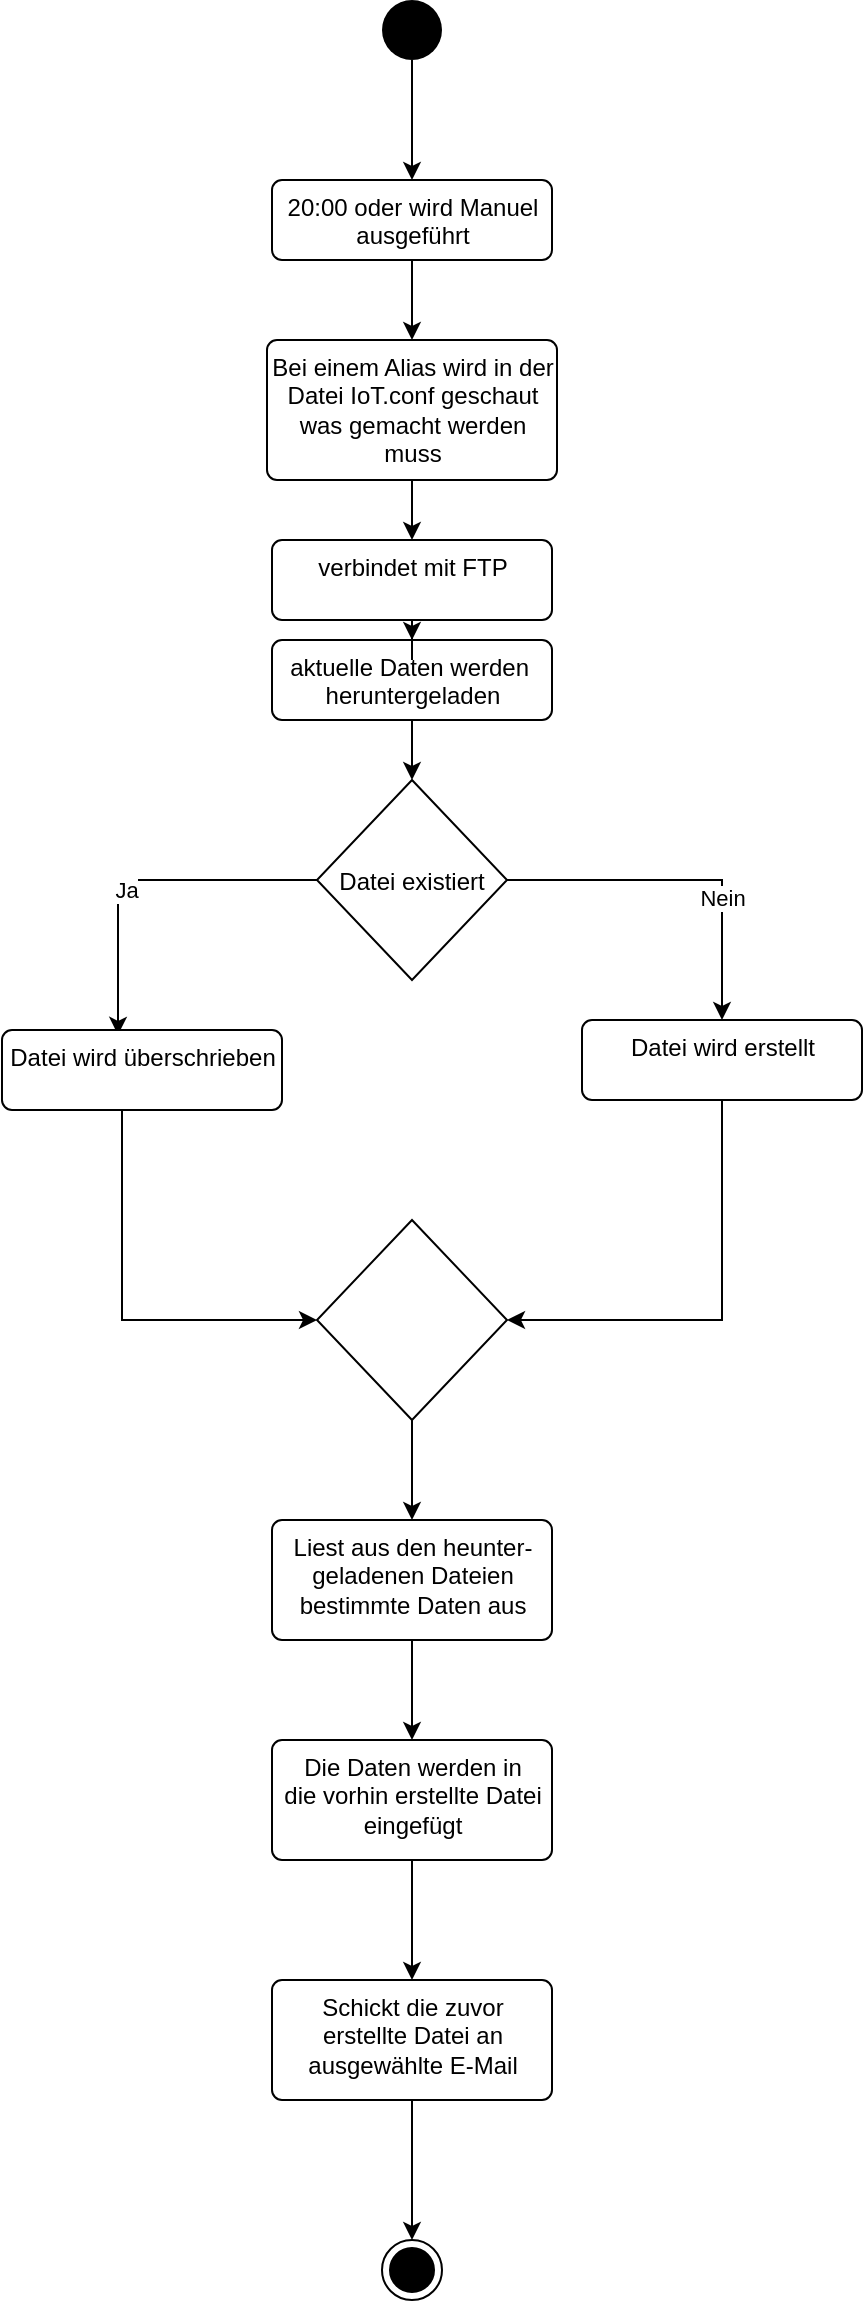 <mxfile version="20.0.4" type="device"><diagram id="zW-glXyWEPHUJBClVUpP" name="Page-1"><mxGraphModel dx="1688" dy="397" grid="1" gridSize="10" guides="1" tooltips="1" connect="1" arrows="1" fold="1" page="1" pageScale="1" pageWidth="827" pageHeight="1169" math="0" shadow="0"><root><mxCell id="0"/><mxCell id="1" parent="0"/><mxCell id="m4UgDAucd0HR1syj8-R3-3" value="" style="edgeStyle=orthogonalEdgeStyle;rounded=0;orthogonalLoop=1;jettySize=auto;html=1;" parent="1" source="rDh2pD2-zUsQpUZAT4X4-1" target="m4UgDAucd0HR1syj8-R3-2" edge="1"><mxGeometry relative="1" as="geometry"/></mxCell><mxCell id="rDh2pD2-zUsQpUZAT4X4-1" value="" style="ellipse;fillColor=#000000;strokeColor=none;hachureGap=4;pointerEvents=0;" parent="1" vertex="1"><mxGeometry x="-630" y="160" width="30" height="30" as="geometry"/></mxCell><mxCell id="rDh2pD2-zUsQpUZAT4X4-2" value="" style="ellipse;html=1;shape=endState;fillColor=#000000;strokeColor=#000000;hachureGap=4;pointerEvents=0;" parent="1" vertex="1"><mxGeometry x="-630" y="1280" width="30" height="30" as="geometry"/></mxCell><mxCell id="m4UgDAucd0HR1syj8-R3-13" style="edgeStyle=orthogonalEdgeStyle;rounded=0;orthogonalLoop=1;jettySize=auto;html=1;entryX=0.414;entryY=0.061;entryDx=0;entryDy=0;entryPerimeter=0;" parent="1" source="rDh2pD2-zUsQpUZAT4X4-3" target="m4UgDAucd0HR1syj8-R3-12" edge="1"><mxGeometry relative="1" as="geometry"/></mxCell><mxCell id="m4UgDAucd0HR1syj8-R3-14" value="Ja" style="edgeLabel;html=1;align=center;verticalAlign=middle;resizable=0;points=[];" parent="m4UgDAucd0HR1syj8-R3-13" vertex="1" connectable="0"><mxGeometry x="0.18" y="4" relative="1" as="geometry"><mxPoint as="offset"/></mxGeometry></mxCell><mxCell id="m4UgDAucd0HR1syj8-R3-15" style="edgeStyle=orthogonalEdgeStyle;rounded=0;orthogonalLoop=1;jettySize=auto;html=1;entryX=0.5;entryY=0;entryDx=0;entryDy=0;" parent="1" source="rDh2pD2-zUsQpUZAT4X4-3" target="m4UgDAucd0HR1syj8-R3-8" edge="1"><mxGeometry relative="1" as="geometry"/></mxCell><mxCell id="m4UgDAucd0HR1syj8-R3-16" value="Nein" style="edgeLabel;html=1;align=center;verticalAlign=middle;resizable=0;points=[];" parent="m4UgDAucd0HR1syj8-R3-15" vertex="1" connectable="0"><mxGeometry x="0.312" relative="1" as="geometry"><mxPoint as="offset"/></mxGeometry></mxCell><mxCell id="rDh2pD2-zUsQpUZAT4X4-3" value="Datei existiert" style="rhombus;hachureGap=4;pointerEvents=0;" parent="1" vertex="1"><mxGeometry x="-662.5" y="550" width="95" height="100" as="geometry"/></mxCell><mxCell id="m4UgDAucd0HR1syj8-R3-6" value="" style="edgeStyle=orthogonalEdgeStyle;rounded=0;orthogonalLoop=1;jettySize=auto;html=1;" parent="1" source="y3KzuSLtfQpKYwWgOeyS-3" edge="1"><mxGeometry relative="1" as="geometry"><mxPoint x="-615" y="550" as="targetPoint"/></mxGeometry></mxCell><mxCell id="y3KzuSLtfQpKYwWgOeyS-3" value="aktuelle Daten werden&amp;nbsp;&lt;br&gt;heruntergeladen&lt;br&gt;" style="html=1;align=center;verticalAlign=top;rounded=1;absoluteArcSize=1;arcSize=10;dashed=0;hachureGap=4;pointerEvents=0;" parent="1" vertex="1"><mxGeometry x="-685" y="480" width="140" height="40" as="geometry"/></mxCell><mxCell id="m4UgDAucd0HR1syj8-R3-31" value="" style="edgeStyle=orthogonalEdgeStyle;rounded=0;orthogonalLoop=1;jettySize=auto;html=1;" parent="1" source="m4UgDAucd0HR1syj8-R3-2" target="m4UgDAucd0HR1syj8-R3-30" edge="1"><mxGeometry relative="1" as="geometry"/></mxCell><mxCell id="m4UgDAucd0HR1syj8-R3-2" value="20:00 oder wird Manuel&lt;br&gt;ausgeführt" style="html=1;align=center;verticalAlign=top;rounded=1;absoluteArcSize=1;arcSize=10;dashed=0;hachureGap=4;pointerEvents=0;" parent="1" vertex="1"><mxGeometry x="-685" y="250" width="140" height="40" as="geometry"/></mxCell><mxCell id="m4UgDAucd0HR1syj8-R3-25" value="" style="edgeStyle=orthogonalEdgeStyle;rounded=0;orthogonalLoop=1;jettySize=auto;html=1;" parent="1" source="m4UgDAucd0HR1syj8-R3-7" target="m4UgDAucd0HR1syj8-R3-24" edge="1"><mxGeometry relative="1" as="geometry"/></mxCell><mxCell id="m4UgDAucd0HR1syj8-R3-7" value="Liest aus den heunter-&lt;br&gt;geladenen Dateien&lt;br&gt;bestimmte Daten aus" style="html=1;align=center;verticalAlign=top;rounded=1;absoluteArcSize=1;arcSize=10;dashed=0;hachureGap=4;pointerEvents=0;" parent="1" vertex="1"><mxGeometry x="-685" y="920" width="140" height="60" as="geometry"/></mxCell><mxCell id="m4UgDAucd0HR1syj8-R3-18" style="edgeStyle=orthogonalEdgeStyle;rounded=0;orthogonalLoop=1;jettySize=auto;html=1;entryX=1;entryY=0.5;entryDx=0;entryDy=0;" parent="1" source="m4UgDAucd0HR1syj8-R3-8" target="m4UgDAucd0HR1syj8-R3-17" edge="1"><mxGeometry relative="1" as="geometry"><Array as="points"><mxPoint x="-460" y="820"/></Array></mxGeometry></mxCell><mxCell id="m4UgDAucd0HR1syj8-R3-8" value="Datei wird erstellt" style="html=1;align=center;verticalAlign=top;rounded=1;absoluteArcSize=1;arcSize=10;dashed=0;hachureGap=4;pointerEvents=0;" parent="1" vertex="1"><mxGeometry x="-530" y="670" width="140" height="40" as="geometry"/></mxCell><mxCell id="m4UgDAucd0HR1syj8-R3-19" style="edgeStyle=orthogonalEdgeStyle;rounded=0;orthogonalLoop=1;jettySize=auto;html=1;entryX=0;entryY=0.5;entryDx=0;entryDy=0;" parent="1" source="m4UgDAucd0HR1syj8-R3-12" target="m4UgDAucd0HR1syj8-R3-17" edge="1"><mxGeometry relative="1" as="geometry"><Array as="points"><mxPoint x="-760" y="820"/></Array></mxGeometry></mxCell><mxCell id="m4UgDAucd0HR1syj8-R3-12" value="Datei wird überschrieben" style="html=1;align=center;verticalAlign=top;rounded=1;absoluteArcSize=1;arcSize=10;dashed=0;hachureGap=4;pointerEvents=0;" parent="1" vertex="1"><mxGeometry x="-820" y="675" width="140" height="40" as="geometry"/></mxCell><mxCell id="m4UgDAucd0HR1syj8-R3-23" value="" style="edgeStyle=orthogonalEdgeStyle;rounded=0;orthogonalLoop=1;jettySize=auto;html=1;" parent="1" source="m4UgDAucd0HR1syj8-R3-17" target="m4UgDAucd0HR1syj8-R3-7" edge="1"><mxGeometry relative="1" as="geometry"/></mxCell><mxCell id="m4UgDAucd0HR1syj8-R3-17" value="" style="rhombus;hachureGap=4;pointerEvents=0;" parent="1" vertex="1"><mxGeometry x="-662.5" y="770" width="95" height="100" as="geometry"/></mxCell><mxCell id="m4UgDAucd0HR1syj8-R3-21" value="" style="edgeStyle=orthogonalEdgeStyle;rounded=0;orthogonalLoop=1;jettySize=auto;html=1;" parent="1" source="m4UgDAucd0HR1syj8-R3-20" target="y3KzuSLtfQpKYwWgOeyS-3" edge="1"><mxGeometry relative="1" as="geometry"/></mxCell><mxCell id="m4UgDAucd0HR1syj8-R3-20" value="verbindet mit FTP" style="html=1;align=center;verticalAlign=top;rounded=1;absoluteArcSize=1;arcSize=10;dashed=0;hachureGap=4;pointerEvents=0;" parent="1" vertex="1"><mxGeometry x="-685" y="430" width="140" height="40" as="geometry"/></mxCell><mxCell id="m4UgDAucd0HR1syj8-R3-27" value="" style="edgeStyle=orthogonalEdgeStyle;rounded=0;orthogonalLoop=1;jettySize=auto;html=1;" parent="1" source="m4UgDAucd0HR1syj8-R3-24" target="m4UgDAucd0HR1syj8-R3-26" edge="1"><mxGeometry relative="1" as="geometry"/></mxCell><mxCell id="m4UgDAucd0HR1syj8-R3-24" value="Die Daten werden in&lt;br&gt;die vorhin erstellte Datei&lt;br&gt;eingefügt" style="html=1;align=center;verticalAlign=top;rounded=1;absoluteArcSize=1;arcSize=10;dashed=0;hachureGap=4;pointerEvents=0;" parent="1" vertex="1"><mxGeometry x="-685" y="1030" width="140" height="60" as="geometry"/></mxCell><mxCell id="m4UgDAucd0HR1syj8-R3-29" value="" style="edgeStyle=orthogonalEdgeStyle;rounded=0;orthogonalLoop=1;jettySize=auto;html=1;" parent="1" source="m4UgDAucd0HR1syj8-R3-26" target="rDh2pD2-zUsQpUZAT4X4-2" edge="1"><mxGeometry relative="1" as="geometry"/></mxCell><mxCell id="m4UgDAucd0HR1syj8-R3-26" value="Schickt die zuvor&lt;br&gt;erstellte Datei an&lt;br&gt;ausgewählte E-Mail" style="html=1;align=center;verticalAlign=top;rounded=1;absoluteArcSize=1;arcSize=10;dashed=0;hachureGap=4;pointerEvents=0;" parent="1" vertex="1"><mxGeometry x="-685" y="1150" width="140" height="60" as="geometry"/></mxCell><mxCell id="m4UgDAucd0HR1syj8-R3-32" value="" style="edgeStyle=orthogonalEdgeStyle;rounded=0;orthogonalLoop=1;jettySize=auto;html=1;" parent="1" source="m4UgDAucd0HR1syj8-R3-30" target="m4UgDAucd0HR1syj8-R3-20" edge="1"><mxGeometry relative="1" as="geometry"/></mxCell><mxCell id="m4UgDAucd0HR1syj8-R3-30" value="Bei einem Alias wird in der&lt;br&gt;Datei IoT.conf geschaut&lt;br&gt;was gemacht werden&lt;br&gt;muss" style="html=1;align=center;verticalAlign=top;rounded=1;absoluteArcSize=1;arcSize=10;dashed=0;hachureGap=4;pointerEvents=0;" parent="1" vertex="1"><mxGeometry x="-687.5" y="330" width="145" height="70" as="geometry"/></mxCell></root></mxGraphModel></diagram></mxfile>